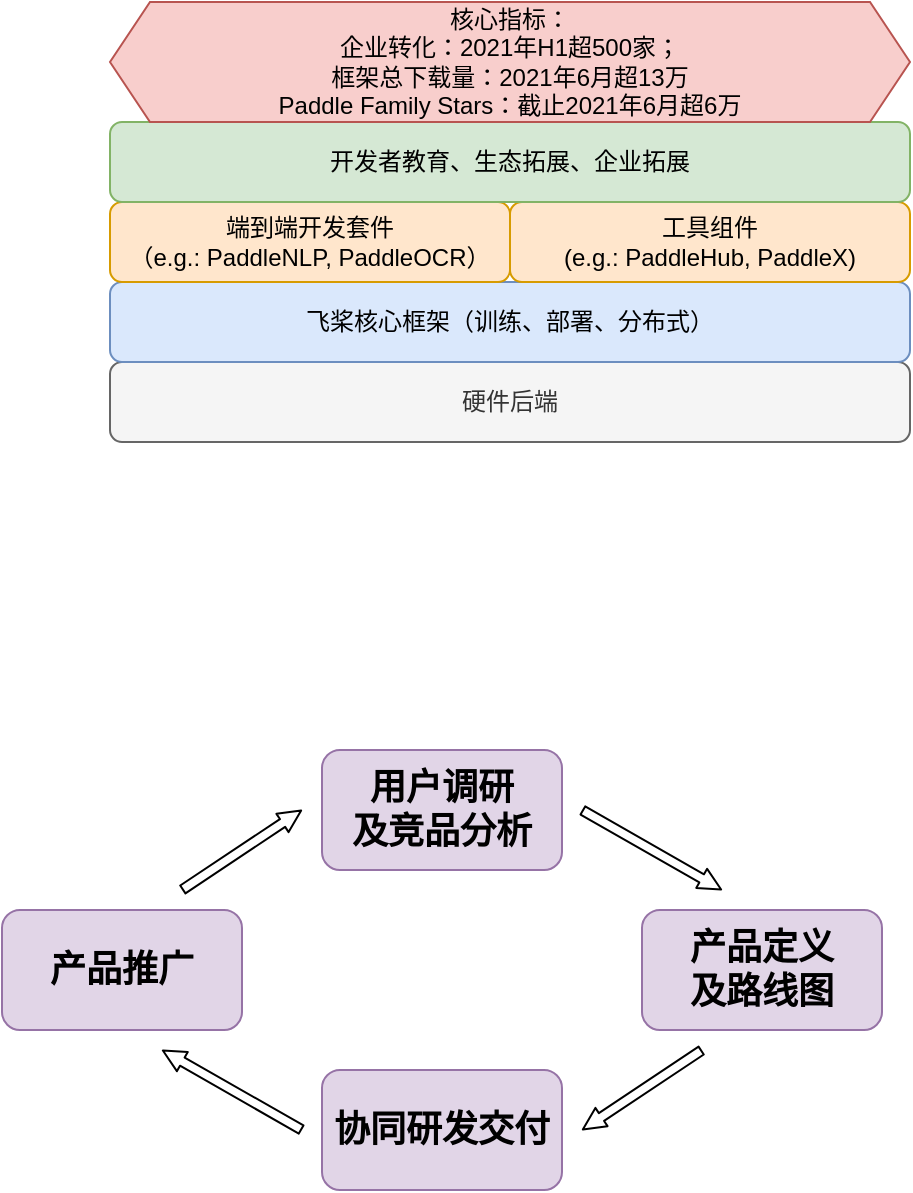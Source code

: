 <mxfile version="14.9.7" type="github">
  <diagram id="up9QKdOea-HKqZMQfAZH" name="Page-1">
    <mxGraphModel dx="946" dy="614" grid="1" gridSize="10" guides="1" tooltips="1" connect="1" arrows="1" fold="1" page="1" pageScale="1" pageWidth="827" pageHeight="1169" math="0" shadow="0">
      <root>
        <mxCell id="0" />
        <mxCell id="1" parent="0" />
        <mxCell id="UkFnHVTd0OP4hVO1wuu8-1" value="硬件后端" style="rounded=1;whiteSpace=wrap;html=1;fillColor=#f5f5f5;strokeColor=#666666;fontColor=#333333;" parent="1" vertex="1">
          <mxGeometry x="214" y="266" width="400" height="40" as="geometry" />
        </mxCell>
        <mxCell id="UkFnHVTd0OP4hVO1wuu8-2" value="飞桨核心框架（训练、部署、分布式）" style="rounded=1;whiteSpace=wrap;html=1;fillColor=#dae8fc;strokeColor=#6c8ebf;" parent="1" vertex="1">
          <mxGeometry x="214" y="226" width="400" height="40" as="geometry" />
        </mxCell>
        <mxCell id="UkFnHVTd0OP4hVO1wuu8-3" value="端到端开发套件&lt;br&gt;（e.g.: PaddleNLP, PaddleOCR）" style="rounded=1;whiteSpace=wrap;html=1;fillColor=#ffe6cc;strokeColor=#d79b00;" parent="1" vertex="1">
          <mxGeometry x="214" y="186" width="200" height="40" as="geometry" />
        </mxCell>
        <mxCell id="UkFnHVTd0OP4hVO1wuu8-4" value="工具组件&lt;br&gt;(e.g.: PaddleHub, PaddleX)" style="rounded=1;whiteSpace=wrap;html=1;fillColor=#ffe6cc;strokeColor=#d79b00;" parent="1" vertex="1">
          <mxGeometry x="414" y="186" width="200" height="40" as="geometry" />
        </mxCell>
        <mxCell id="UkFnHVTd0OP4hVO1wuu8-5" value="开发者教育、生态拓展、企业拓展" style="rounded=1;whiteSpace=wrap;html=1;fillColor=#d5e8d4;strokeColor=#82b366;" parent="1" vertex="1">
          <mxGeometry x="214" y="146" width="400" height="40" as="geometry" />
        </mxCell>
        <mxCell id="DA5N46FBbyhE8X6UhTL6-4" value="核心指标：&lt;br&gt;企业转化：2021年H1超500家；&lt;br&gt;框架总下载量：2021年6月超13万&lt;br&gt;Paddle Family Stars：截止2021年6月超6万" style="shape=hexagon;perimeter=hexagonPerimeter2;whiteSpace=wrap;html=1;fixedSize=1;fillColor=#f8cecc;strokeColor=#b85450;" parent="1" vertex="1">
          <mxGeometry x="214" y="86" width="400" height="60" as="geometry" />
        </mxCell>
        <mxCell id="DA5N46FBbyhE8X6UhTL6-5" value="用户调研&lt;br&gt;及竞品分析" style="rounded=1;whiteSpace=wrap;html=1;fillColor=#e1d5e7;strokeColor=#9673a6;fontFamily=Helvetica;fontStyle=1;fontSize=18;" parent="1" vertex="1">
          <mxGeometry x="320" y="460" width="120" height="60" as="geometry" />
        </mxCell>
        <mxCell id="DA5N46FBbyhE8X6UhTL6-6" value="产品定义&lt;br&gt;及路线图" style="rounded=1;whiteSpace=wrap;html=1;fillColor=#e1d5e7;strokeColor=#9673a6;fontFamily=Helvetica;fontStyle=1;fontSize=18;" parent="1" vertex="1">
          <mxGeometry x="480" y="540" width="120" height="60" as="geometry" />
        </mxCell>
        <mxCell id="DA5N46FBbyhE8X6UhTL6-7" value="协同研发交付" style="rounded=1;whiteSpace=wrap;html=1;fillColor=#e1d5e7;strokeColor=#9673a6;fontFamily=Helvetica;fontStyle=1;fontSize=18;" parent="1" vertex="1">
          <mxGeometry x="320" y="620" width="120" height="60" as="geometry" />
        </mxCell>
        <mxCell id="DA5N46FBbyhE8X6UhTL6-8" value="产品推广" style="rounded=1;whiteSpace=wrap;html=1;fillColor=#e1d5e7;strokeColor=#9673a6;fontFamily=Helvetica;fontStyle=1;fontSize=18;" parent="1" vertex="1">
          <mxGeometry x="160" y="540" width="120" height="60" as="geometry" />
        </mxCell>
        <mxCell id="DA5N46FBbyhE8X6UhTL6-11" value="" style="shape=flexArrow;endArrow=classic;html=1;width=4.698;endSize=3.401;endWidth=5.275;" parent="1" edge="1">
          <mxGeometry width="50" height="50" relative="1" as="geometry">
            <mxPoint x="450" y="490" as="sourcePoint" />
            <mxPoint x="520" y="530" as="targetPoint" />
          </mxGeometry>
        </mxCell>
        <mxCell id="DA5N46FBbyhE8X6UhTL6-14" value="" style="shape=flexArrow;endArrow=classic;html=1;width=4.698;endSize=3.401;endWidth=5.275;" parent="1" edge="1">
          <mxGeometry width="50" height="50" relative="1" as="geometry">
            <mxPoint x="510" y="610" as="sourcePoint" />
            <mxPoint x="450" y="650" as="targetPoint" />
          </mxGeometry>
        </mxCell>
        <mxCell id="DA5N46FBbyhE8X6UhTL6-15" value="" style="shape=flexArrow;endArrow=classic;html=1;width=4.698;endSize=3.401;endWidth=5.275;" parent="1" edge="1">
          <mxGeometry width="50" height="50" relative="1" as="geometry">
            <mxPoint x="310" y="650" as="sourcePoint" />
            <mxPoint x="240" y="610" as="targetPoint" />
          </mxGeometry>
        </mxCell>
        <mxCell id="DA5N46FBbyhE8X6UhTL6-16" value="" style="shape=flexArrow;endArrow=classic;html=1;width=4.698;endSize=3.401;endWidth=5.275;" parent="1" edge="1">
          <mxGeometry width="50" height="50" relative="1" as="geometry">
            <mxPoint x="250" y="530" as="sourcePoint" />
            <mxPoint x="310" y="490" as="targetPoint" />
          </mxGeometry>
        </mxCell>
      </root>
    </mxGraphModel>
  </diagram>
</mxfile>
